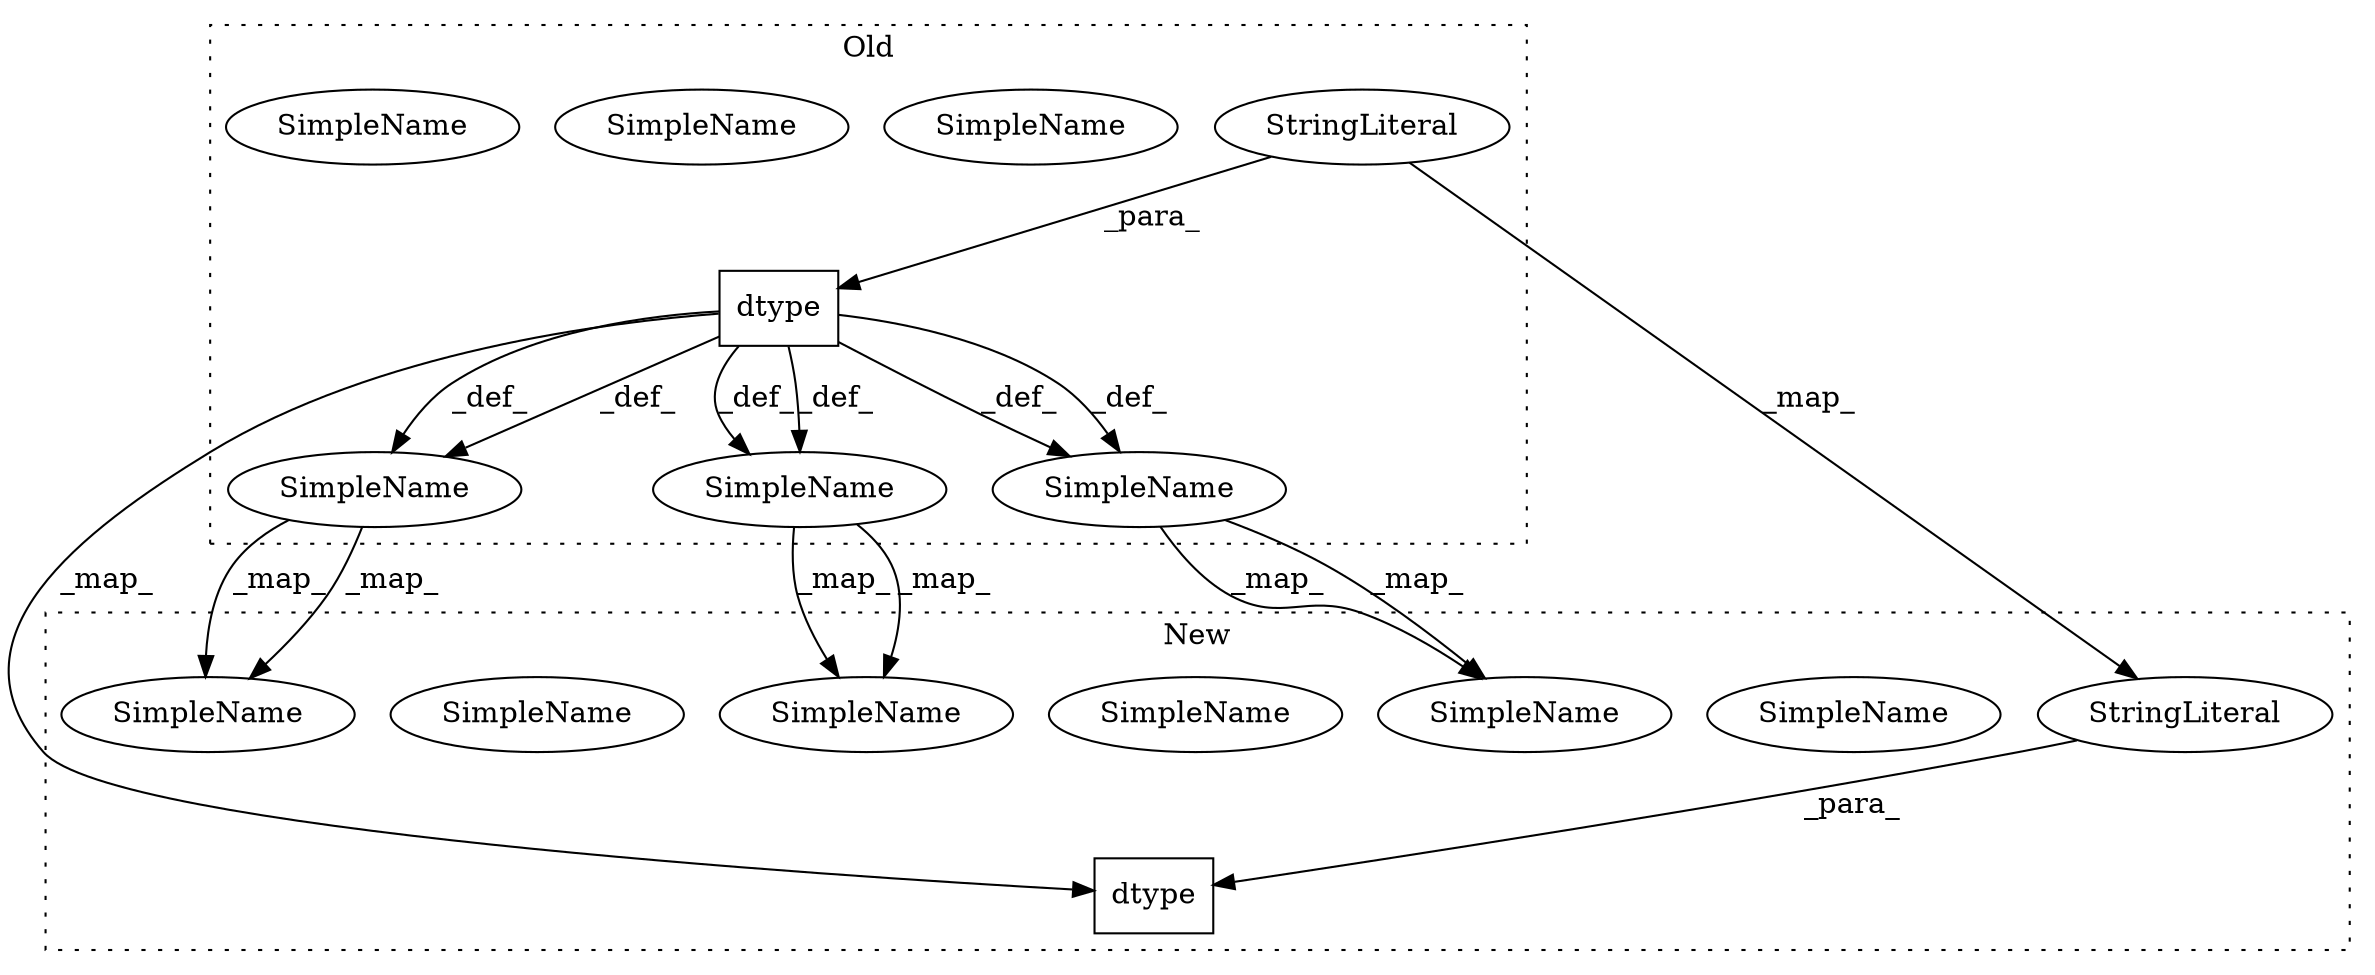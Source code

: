 digraph G {
subgraph cluster0 {
1 [label="dtype" a="32" s="47649,47663" l="6,1" shape="box"];
3 [label="StringLiteral" a="45" s="47655" l="8" shape="ellipse"];
5 [label="SimpleName" a="42" s="49142" l="13" shape="ellipse"];
8 [label="SimpleName" a="42" s="49142" l="13" shape="ellipse"];
9 [label="SimpleName" a="42" s="48860" l="13" shape="ellipse"];
12 [label="SimpleName" a="42" s="48860" l="13" shape="ellipse"];
13 [label="SimpleName" a="42" s="48581" l="13" shape="ellipse"];
16 [label="SimpleName" a="42" s="48581" l="13" shape="ellipse"];
label = "Old";
style="dotted";
}
subgraph cluster1 {
2 [label="dtype" a="32" s="50053,50067" l="6,1" shape="box"];
4 [label="StringLiteral" a="45" s="50059" l="8" shape="ellipse"];
6 [label="SimpleName" a="42" s="49242" l="13" shape="ellipse"];
7 [label="SimpleName" a="42" s="49242" l="13" shape="ellipse"];
10 [label="SimpleName" a="42" s="48960" l="13" shape="ellipse"];
11 [label="SimpleName" a="42" s="48960" l="13" shape="ellipse"];
14 [label="SimpleName" a="42" s="48681" l="13" shape="ellipse"];
15 [label="SimpleName" a="42" s="48681" l="13" shape="ellipse"];
label = "New";
style="dotted";
}
1 -> 16 [label="_def_"];
1 -> 12 [label="_def_"];
1 -> 16 [label="_def_"];
1 -> 8 [label="_def_"];
1 -> 2 [label="_map_"];
1 -> 12 [label="_def_"];
1 -> 8 [label="_def_"];
3 -> 4 [label="_map_"];
3 -> 1 [label="_para_"];
4 -> 2 [label="_para_"];
8 -> 7 [label="_map_"];
8 -> 7 [label="_map_"];
12 -> 11 [label="_map_"];
12 -> 11 [label="_map_"];
16 -> 15 [label="_map_"];
16 -> 15 [label="_map_"];
}